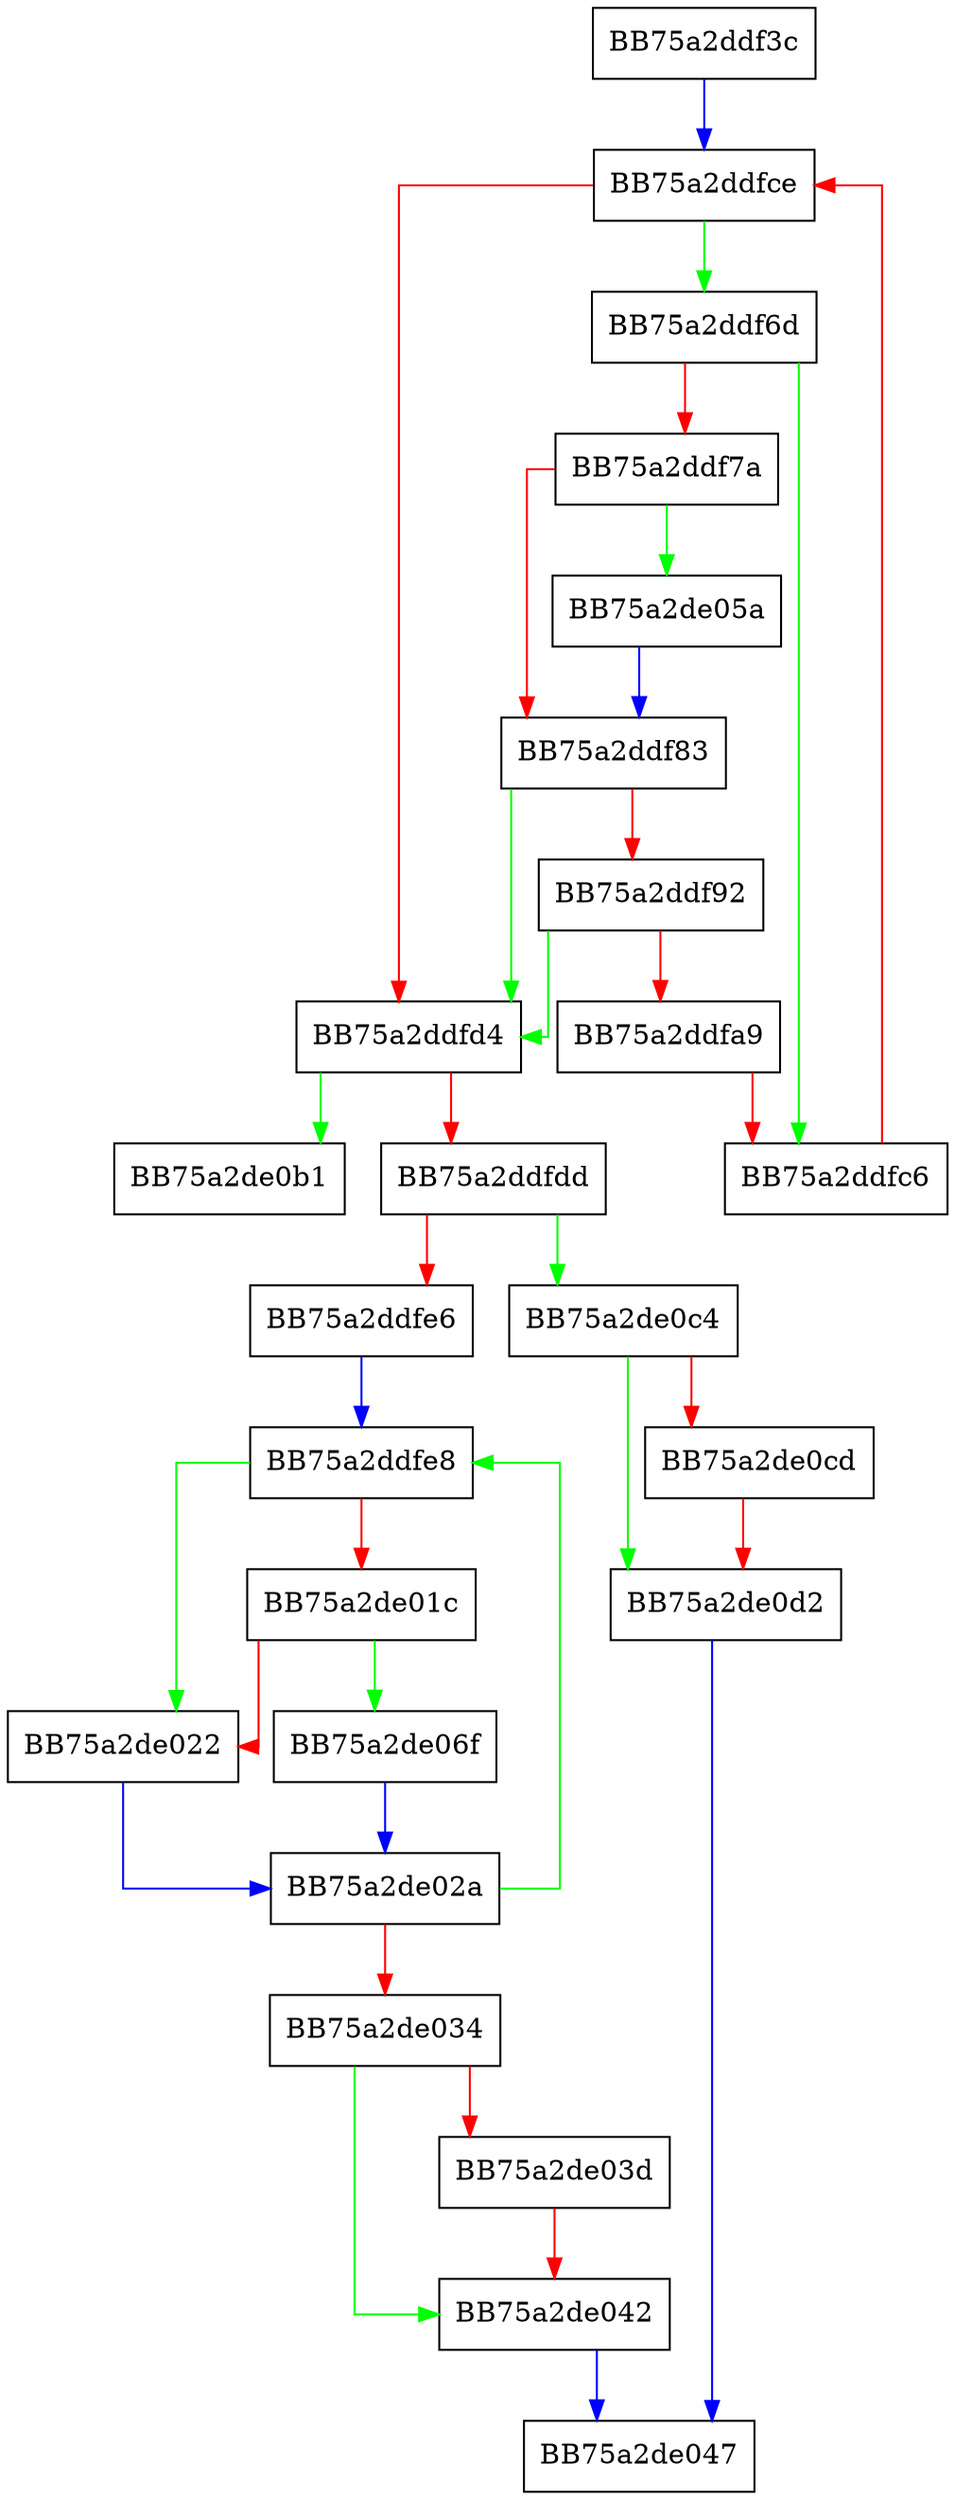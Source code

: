 digraph LuaGetPEVersionInfo {
  node [shape="box"];
  graph [splines=ortho];
  BB75a2ddf3c -> BB75a2ddfce [color="blue"];
  BB75a2ddf6d -> BB75a2ddfc6 [color="green"];
  BB75a2ddf6d -> BB75a2ddf7a [color="red"];
  BB75a2ddf7a -> BB75a2de05a [color="green"];
  BB75a2ddf7a -> BB75a2ddf83 [color="red"];
  BB75a2ddf83 -> BB75a2ddfd4 [color="green"];
  BB75a2ddf83 -> BB75a2ddf92 [color="red"];
  BB75a2ddf92 -> BB75a2ddfd4 [color="green"];
  BB75a2ddf92 -> BB75a2ddfa9 [color="red"];
  BB75a2ddfa9 -> BB75a2ddfc6 [color="red"];
  BB75a2ddfc6 -> BB75a2ddfce [color="red"];
  BB75a2ddfce -> BB75a2ddf6d [color="green"];
  BB75a2ddfce -> BB75a2ddfd4 [color="red"];
  BB75a2ddfd4 -> BB75a2de0b1 [color="green"];
  BB75a2ddfd4 -> BB75a2ddfdd [color="red"];
  BB75a2ddfdd -> BB75a2de0c4 [color="green"];
  BB75a2ddfdd -> BB75a2ddfe6 [color="red"];
  BB75a2ddfe6 -> BB75a2ddfe8 [color="blue"];
  BB75a2ddfe8 -> BB75a2de022 [color="green"];
  BB75a2ddfe8 -> BB75a2de01c [color="red"];
  BB75a2de01c -> BB75a2de06f [color="green"];
  BB75a2de01c -> BB75a2de022 [color="red"];
  BB75a2de022 -> BB75a2de02a [color="blue"];
  BB75a2de02a -> BB75a2ddfe8 [color="green"];
  BB75a2de02a -> BB75a2de034 [color="red"];
  BB75a2de034 -> BB75a2de042 [color="green"];
  BB75a2de034 -> BB75a2de03d [color="red"];
  BB75a2de03d -> BB75a2de042 [color="red"];
  BB75a2de042 -> BB75a2de047 [color="blue"];
  BB75a2de05a -> BB75a2ddf83 [color="blue"];
  BB75a2de06f -> BB75a2de02a [color="blue"];
  BB75a2de0c4 -> BB75a2de0d2 [color="green"];
  BB75a2de0c4 -> BB75a2de0cd [color="red"];
  BB75a2de0cd -> BB75a2de0d2 [color="red"];
  BB75a2de0d2 -> BB75a2de047 [color="blue"];
}